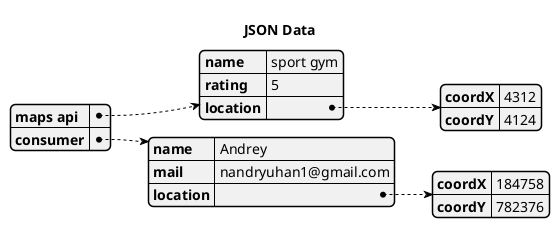 @startjson

title JSON Data
{
  "maps api": {
    "name": "sport gym",
    "rating": 5,
    "location": {
      "coordX": 4312,
      "coordY": 4124
    }
  },
  "consumer": {
    "name": "Andrey",
    "mail": "nandryuhan1@gmail.com",
    "location": {
      "coordX": 184758,
      "coordY": 782376
    }
  }
}
@endjson
